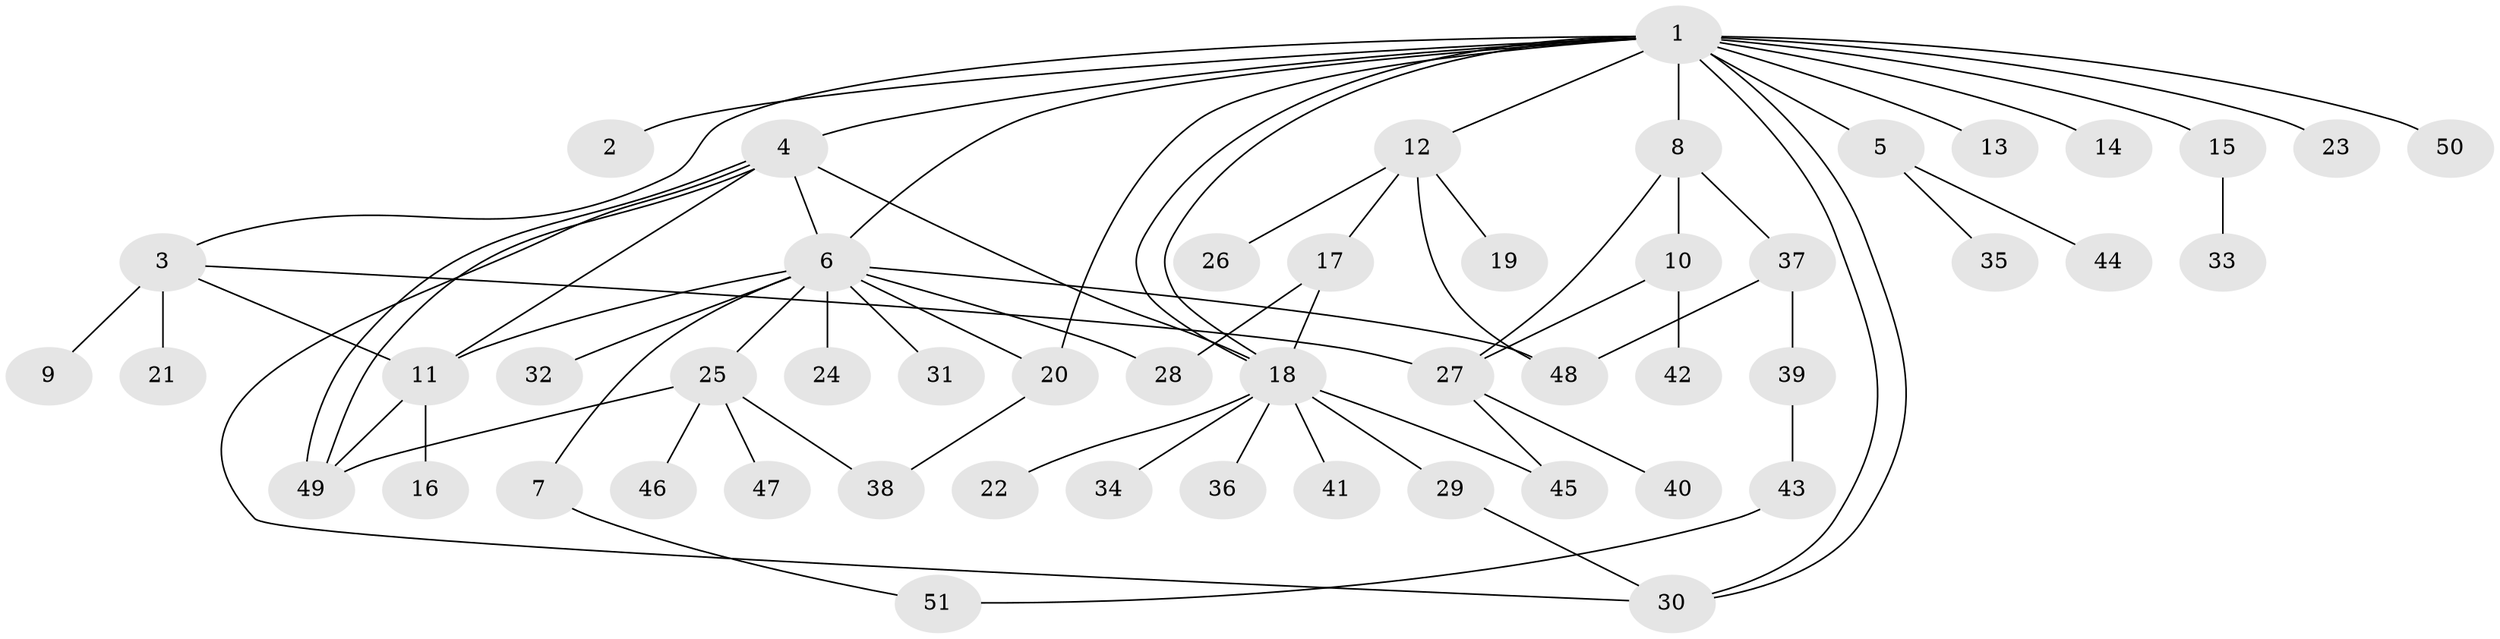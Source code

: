 // coarse degree distribution, {2: 0.16666666666666666, 10: 0.027777777777777776, 4: 0.19444444444444445, 1: 0.5, 3: 0.027777777777777776, 8: 0.027777777777777776, 5: 0.027777777777777776, 12: 0.027777777777777776}
// Generated by graph-tools (version 1.1) at 2025/36/03/04/25 23:36:44]
// undirected, 51 vertices, 71 edges
graph export_dot {
  node [color=gray90,style=filled];
  1;
  2;
  3;
  4;
  5;
  6;
  7;
  8;
  9;
  10;
  11;
  12;
  13;
  14;
  15;
  16;
  17;
  18;
  19;
  20;
  21;
  22;
  23;
  24;
  25;
  26;
  27;
  28;
  29;
  30;
  31;
  32;
  33;
  34;
  35;
  36;
  37;
  38;
  39;
  40;
  41;
  42;
  43;
  44;
  45;
  46;
  47;
  48;
  49;
  50;
  51;
  1 -- 2;
  1 -- 3;
  1 -- 4;
  1 -- 5;
  1 -- 6;
  1 -- 8;
  1 -- 12;
  1 -- 13;
  1 -- 14;
  1 -- 15;
  1 -- 18;
  1 -- 18;
  1 -- 20;
  1 -- 23;
  1 -- 30;
  1 -- 30;
  1 -- 50;
  3 -- 9;
  3 -- 11;
  3 -- 21;
  3 -- 27;
  4 -- 6;
  4 -- 11;
  4 -- 18;
  4 -- 30;
  4 -- 49;
  4 -- 49;
  5 -- 35;
  5 -- 44;
  6 -- 7;
  6 -- 11;
  6 -- 20;
  6 -- 24;
  6 -- 25;
  6 -- 28;
  6 -- 31;
  6 -- 32;
  6 -- 48;
  7 -- 51;
  8 -- 10;
  8 -- 27;
  8 -- 37;
  10 -- 27;
  10 -- 42;
  11 -- 16;
  11 -- 49;
  12 -- 17;
  12 -- 19;
  12 -- 26;
  12 -- 48;
  15 -- 33;
  17 -- 18;
  17 -- 28;
  18 -- 22;
  18 -- 29;
  18 -- 34;
  18 -- 36;
  18 -- 41;
  18 -- 45;
  20 -- 38;
  25 -- 38;
  25 -- 46;
  25 -- 47;
  25 -- 49;
  27 -- 40;
  27 -- 45;
  29 -- 30;
  37 -- 39;
  37 -- 48;
  39 -- 43;
  43 -- 51;
}
